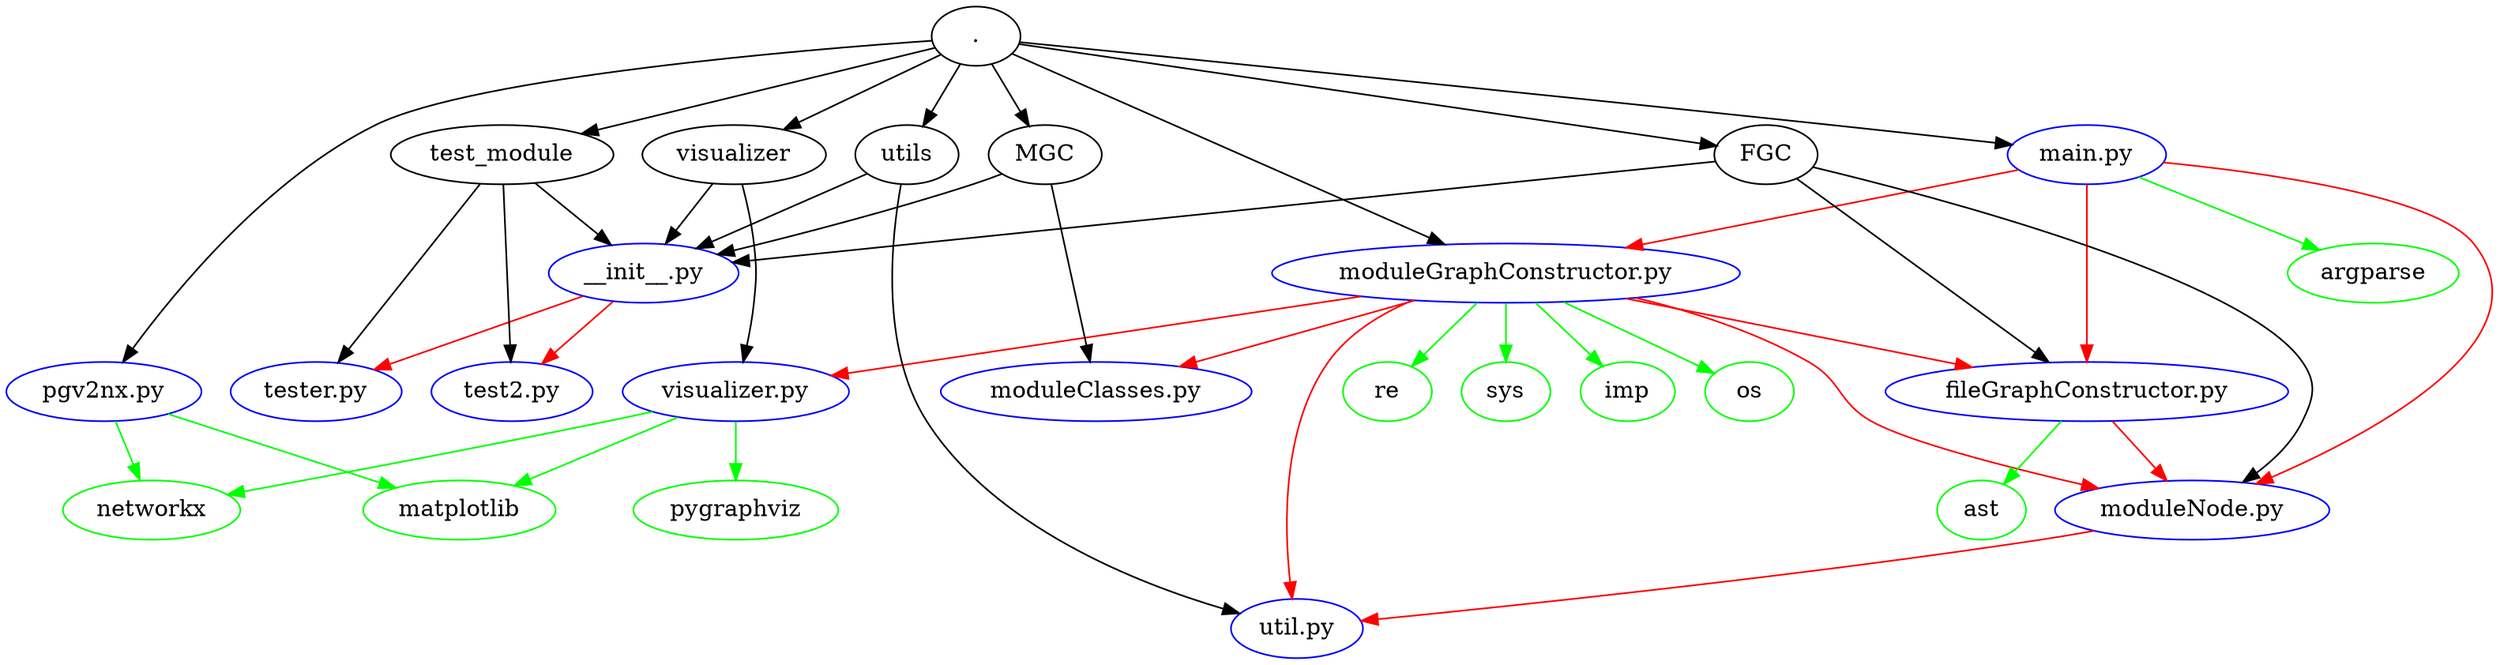 digraph "" {
	graph [bb="0,0,1306.8,396"];
	node [label="\N"];
	networkx	 [color=green,
		height=0.5,
		pos="70.692,90",
		width=1.2085];
	"pgv2nx.py"	 [color=blue,
		height=0.5,
		pos="47.692,162",
		width=1.3248];
	"pgv2nx.py" -> networkx	 [color=green,
		pos="e,64.969,107.91 53.495,143.83 56.048,135.84 59.102,126.28 61.922,117.45"];
	matplotlib	 [color=green,
		height=0.5,
		pos="223.69,90",
		width=1.2906];
	"pgv2nx.py" -> matplotlib	 [color=green,
		pos="e,191.47,103.18 80.383,148.63 109.12,136.87 151.1,119.7 182.2,106.98"];
	os	 [color=green,
		height=0.5,
		pos="918.69,162",
		width=0.75];
	"moduleGraphConstructor.py"	 [color=blue,
		height=0.5,
		pos="774.69,234",
		width=3.085];
	"moduleGraphConstructor.py" -> os	 [color=green,
		pos="e,897,172.84 809.18,216.75 833.17,204.76 864.86,188.91 887.98,177.36"];
	"moduleClasses.py"	 [color=blue,
		height=0.5,
		pos="545.69,162",
		width=2.0616];
	"moduleGraphConstructor.py" -> "moduleClasses.py"	 [color=red,
		pos="e,591.21,176.31 723.58,217.93 687.16,206.48 638.24,191.1 600.92,179.36"];
	"fileGraphConstructor.py"	 [color=blue,
		height=0.5,
		pos="1097.7,162",
		width=2.6621];
	"moduleGraphConstructor.py" -> "fileGraphConstructor.py"	 [color=red,
		pos="e,1035.7,175.82 840.06,219.43 893.96,207.41 970.34,190.39 1025.9,178"];
	"visualizer.py"	 [color=blue,
		height=0.5,
		pos="360.69,162",
		width=1.5293];
	"moduleGraphConstructor.py" -> "visualizer.py"	 [color=red,
		pos="e,409.2,170.59 698.39,220.87 635.21,209.97 543.11,194.05 462.69,180 448.65,177.55 433.53,174.89 419.34,172.38"];
	re	 [color=green,
		height=0.5,
		pos="702.69,162",
		width=0.75];
	"moduleGraphConstructor.py" -> re	 [color=green,
		pos="e,717.85,177.16 756.89,216.2 747.24,206.55 735.22,194.53 724.96,184.27"];
	"util.py"	 [color=blue,
		height=0.5,
		pos="647.69,18",
		width=0.91539];
	"moduleGraphConstructor.py" -> "util.py"	 [color=red,
		pos="e,644.67,35.969 718.93,218.37 699.39,210.1 679.22,197.85 666.69,180 638.8,140.26 639.75,81.09 643.41,46.339"];
	"moduleNode.py"	 [color=blue,
		height=0.5,
		pos="1153.7,90",
		width=1.8567];
	"moduleGraphConstructor.py" -> "moduleNode.py"	 [color=red,
		pos="e,1101.6,101.34 847.49,220.34 881.57,211.94 921.8,199.05 954.69,180 974.82,168.34 972.75,155.98 992.69,144 1023.1,125.71 1060.6,\
112.68 1091.7,104"];
	sys	 [color=green,
		height=0.5,
		pos="774.69,162",
		width=0.75];
	"moduleGraphConstructor.py" -> sys	 [color=green,
		pos="e,774.69,180.41 774.69,215.83 774.69,208.13 774.69,198.97 774.69,190.42"];
	imp	 [color=green,
		height=0.5,
		pos="846.69,162",
		width=0.75];
	"moduleGraphConstructor.py" -> imp	 [color=green,
		pos="e,831.53,177.16 792.49,216.2 802.14,206.55 814.16,194.53 824.43,184.27"];
	"fileGraphConstructor.py" -> "moduleNode.py"	 [color=red,
		pos="e,1139.8,107.91 1111.8,143.83 1118.4,135.41 1126.3,125.25 1133.4,116.03"];
	ast	 [color=green,
		height=0.5,
		pos="1041.7,90",
		width=0.75];
	"fileGraphConstructor.py" -> ast	 [color=green,
		pos="e,1054.5,106.44 1083.6,143.83 1076.6,134.94 1068.2,124.1 1060.7,114.49"];
	"visualizer.py" -> networkx	 [color=green,
		pos="e,109.2,98.711 319.1,150.04 311.65,147.98 303.95,145.89 296.69,144 235.71,128.15 165.02,111.54 119.16,101"];
	"visualizer.py" -> matplotlib	 [color=green,
		pos="e,251.63,104.68 331.3,146.55 310.66,135.71 282.9,121.12 260.74,109.47"];
	pygraphviz	 [color=green,
		height=0.5,
		pos="360.69,90",
		width=1.3858];
	"visualizer.py" -> pygraphviz	 [color=green,
		pos="e,360.69,108.41 360.69,143.83 360.69,136.13 360.69,126.97 360.69,118.42"];
	"moduleNode.py" -> "util.py"	 [color=red,
		pos="e,680.24,20.88 1104.8,77.602 1095.8,75.558 1086.5,73.591 1077.7,72 936.97,46.576 768.19,29.138 690.57,21.842"];
	argparse	 [color=green,
		height=0.5,
		pos="1246.7,234",
		width=1.1084];
	"main.py"	 [color=blue,
		height=0.5,
		pos="1097.7,306",
		width=1.079];
	"main.py" -> "moduleGraphConstructor.py"	 [color=red,
		pos="e,840.25,248.61 1062.5,298.16 1011.9,286.87 917.24,265.78 850.33,250.86"];
	"main.py" -> "fileGraphConstructor.py"	 [color=red,
		pos="e,1097.7,180.09 1097.7,287.76 1097.7,263.2 1097.7,219.25 1097.7,190.35"];
	"main.py" -> "moduleNode.py"	 [color=red,
		pos="e,1186.6,105.94 1135.4,301.16 1187.2,293.65 1276.3,277.34 1295.7,252 1336.3,198.79 1250.7,140.77 1195.5,110.7"];
	"main.py" -> argparse	 [color=green,
		pos="e,1219.4,247.18 1124.7,292.96 1148.6,281.41 1183.7,264.45 1210.1,251.68"];
	"__init__.py"	 [color=blue,
		height=0.5,
		pos="322.69,234",
		width=1.4067];
	"tester.py"	 [color=blue,
		height=0.5,
		pos="153.69,162",
		width=1.1063];
	"__init__.py" -> "tester.py"	 [color=red,
		pos="e,182.79,174.4 290.11,220.12 262.19,208.22 221.92,191.07 192.37,178.48"];
	"test2.py"	 [color=blue,
		height=0.5,
		pos="249.69,162",
		width=1.0518];
	"__init__.py" -> "test2.py"	 [color=red,
		pos="e,266.36,178.44 305.39,216.94 295.89,207.57 283.97,195.81 273.59,185.57"];
	"."	 [color=black,
		height=0.5,
		pos="485.69,378",
		width=0.75];
	"." -> "pgv2nx.py"	 [pos="e,56.842,179.89 458.52,375.58 393.12,369.39 228.81,351.47 181.69,324 125.68,291.35 82.884,226.02 61.93,189.07"];
	"." -> "moduleGraphConstructor.py"	 [pos="e,740.03,251.27 507.41,367.18 554.74,343.6 667.92,287.2 730.76,255.89"];
	"." -> "main.py"	 [pos="e,1060.3,310.95 512.58,375.06 584.7,367.13 788.41,344.56 957.69,324 988.54,320.25 1023.2,315.8 1050.3,312.26"];
	test_module	 [color=black,
		height=0.5,
		pos="243.69,306",
		width=1.4815];
	"." -> test_module	 [pos="e,283.72,317.91 460.7,370.57 421.42,358.88 344.45,335.98 293.54,320.83"];
	MGC	 [color=black,
		height=0.5,
		pos="523.69,306",
		width=0.84042];
	"." -> MGC	 [pos="e,514.49,323.44 494.7,360.94 499.17,352.45 504.69,342.01 509.7,332.51"];
	utils	 [color=black,
		height=0.5,
		pos="448.69,306",
		width=0.75];
	"." -> utils	 [pos="e,457.65,323.44 476.92,360.94 472.56,352.45 467.2,342.01 462.32,332.51"];
	FGC	 [color=black,
		height=0.5,
		pos="921.69,306",
		width=0.75861];
	"." -> FGC	 [pos="e,895.09,310.39 511.98,373.66 586.48,361.36 799.11,326.24 885.02,312.06"];
	visualizer	 [color=black,
		height=0.5,
		pos="359.69,306",
		width=1.2356];
	"." -> visualizer	 [pos="e,385.44,320.71 465.17,366.27 445.96,355.3 416.89,338.69 394.13,325.68"];
	test_module -> "__init__.py"	 [pos="e,304.1,250.94 262.41,288.94 272.65,279.61 285.48,267.92 296.67,257.72"];
	test_module -> "tester.py"	 [pos="e,164.54,179.35 232.66,288.34 216.98,263.27 188.17,217.17 170.02,188.13"];
	test_module -> "test2.py"	 [pos="e,248.94,180.09 244.45,287.76 245.47,263.2 247.31,219.25 248.51,190.35"];
	MGC -> "moduleClasses.py"	 [pos="e,542.92,180.17 526.43,288.05 530.19,263.48 536.97,219.1 541.4,190.1"];
	MGC -> "__init__.py"	 [pos="e,361.75,245.69 499.95,294.53 494.95,292.27 489.68,289.98 484.69,288 447.22,273.16 403.87,258.86 371.44,248.7"];
	utils -> "util.py"	 [pos="e,619.9,27.922 445.53,287.98 440.95,256.4 435.74,190.05 462.69,144 496.09,86.942 566.8,50.073 610.49,31.759"];
	utils -> "__init__.py"	 [pos="e,349.81,249.5 428.17,294.27 409.41,283.55 381.26,267.47 358.75,254.61"];
	FGC -> "fileGraphConstructor.py"	 [pos="e,1076.1,179.69 938.89,291.93 968.88,267.39 1031.1,216.49 1068.1,186.19"];
	FGC -> "moduleNode.py"	 [pos="e,1174.6,107.37 949.12,303.27 1007.8,295.77 1145,269.08 1202.7,180 1216.5,158.7 1199.7,133.2 1182.1,114.79"];
	FGC -> "__init__.py"	 [pos="e,371.09,239.82 894.79,302.77 804.12,291.87 508.3,256.31 381.38,241.05"];
	visualizer -> "visualizer.py"	 [pos="e,370.05,179.95 369.47,288.1 374.51,277.86 380.12,264.58 382.69,252 385.89,236.32 385.77,231.7 382.69,216 380.93,207 377.66,197.61 \
374.17,189.24"];
	visualizer -> "__init__.py"	 [pos="e,331.86,251.84 350.55,288.2 346.32,279.98 341.21,270.04 336.53,260.93"];
}
